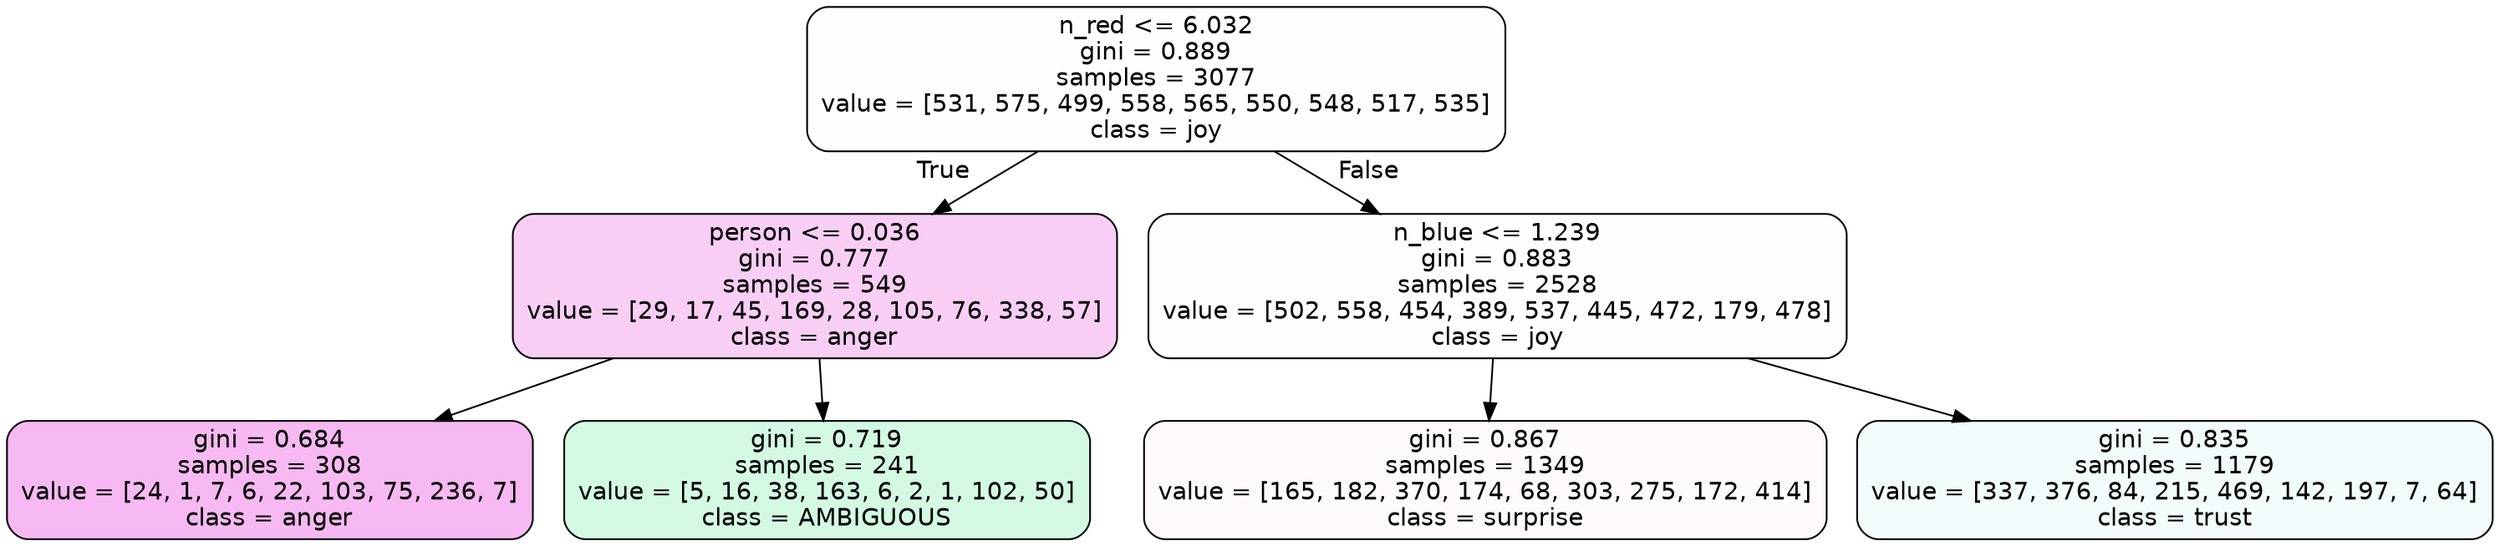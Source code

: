 digraph Tree {
node [shape=box, style="filled, rounded", color="black", fontname=helvetica] ;
edge [fontname=helvetica] ;
0 [label="n_red <= 6.032\ngini = 0.889\nsamples = 3077\nvalue = [531, 575, 499, 558, 565, 550, 548, 517, 535]\nclass = joy", fillcolor="#d7e53901"] ;
1 [label="person <= 0.036\ngini = 0.777\nsamples = 549\nvalue = [29, 17, 45, 169, 28, 105, 76, 338, 57]\nclass = anger", fillcolor="#e539d73e"] ;
0 -> 1 [labeldistance=2.5, labelangle=45, headlabel="True"] ;
2 [label="gini = 0.684\nsamples = 308\nvalue = [24, 1, 7, 6, 22, 103, 75, 236, 7]\nclass = anger", fillcolor="#e539d75a"] ;
1 -> 2 ;
3 [label="gini = 0.719\nsamples = 241\nvalue = [5, 16, 38, 163, 6, 2, 1, 102, 50]\nclass = AMBIGUOUS", fillcolor="#39e58137"] ;
1 -> 3 ;
4 [label="n_blue <= 1.239\ngini = 0.883\nsamples = 2528\nvalue = [502, 558, 454, 389, 537, 445, 472, 179, 478]\nclass = joy", fillcolor="#d7e53902"] ;
0 -> 4 [labeldistance=2.5, labelangle=-45, headlabel="False"] ;
5 [label="gini = 0.867\nsamples = 1349\nvalue = [165, 182, 370, 174, 68, 303, 275, 172, 414]\nclass = surprise", fillcolor="#e5396406"] ;
4 -> 5 ;
6 [label="gini = 0.835\nsamples = 1179\nvalue = [337, 376, 84, 215, 469, 142, 197, 7, 64]\nclass = trust", fillcolor="#39d7e510"] ;
4 -> 6 ;
}